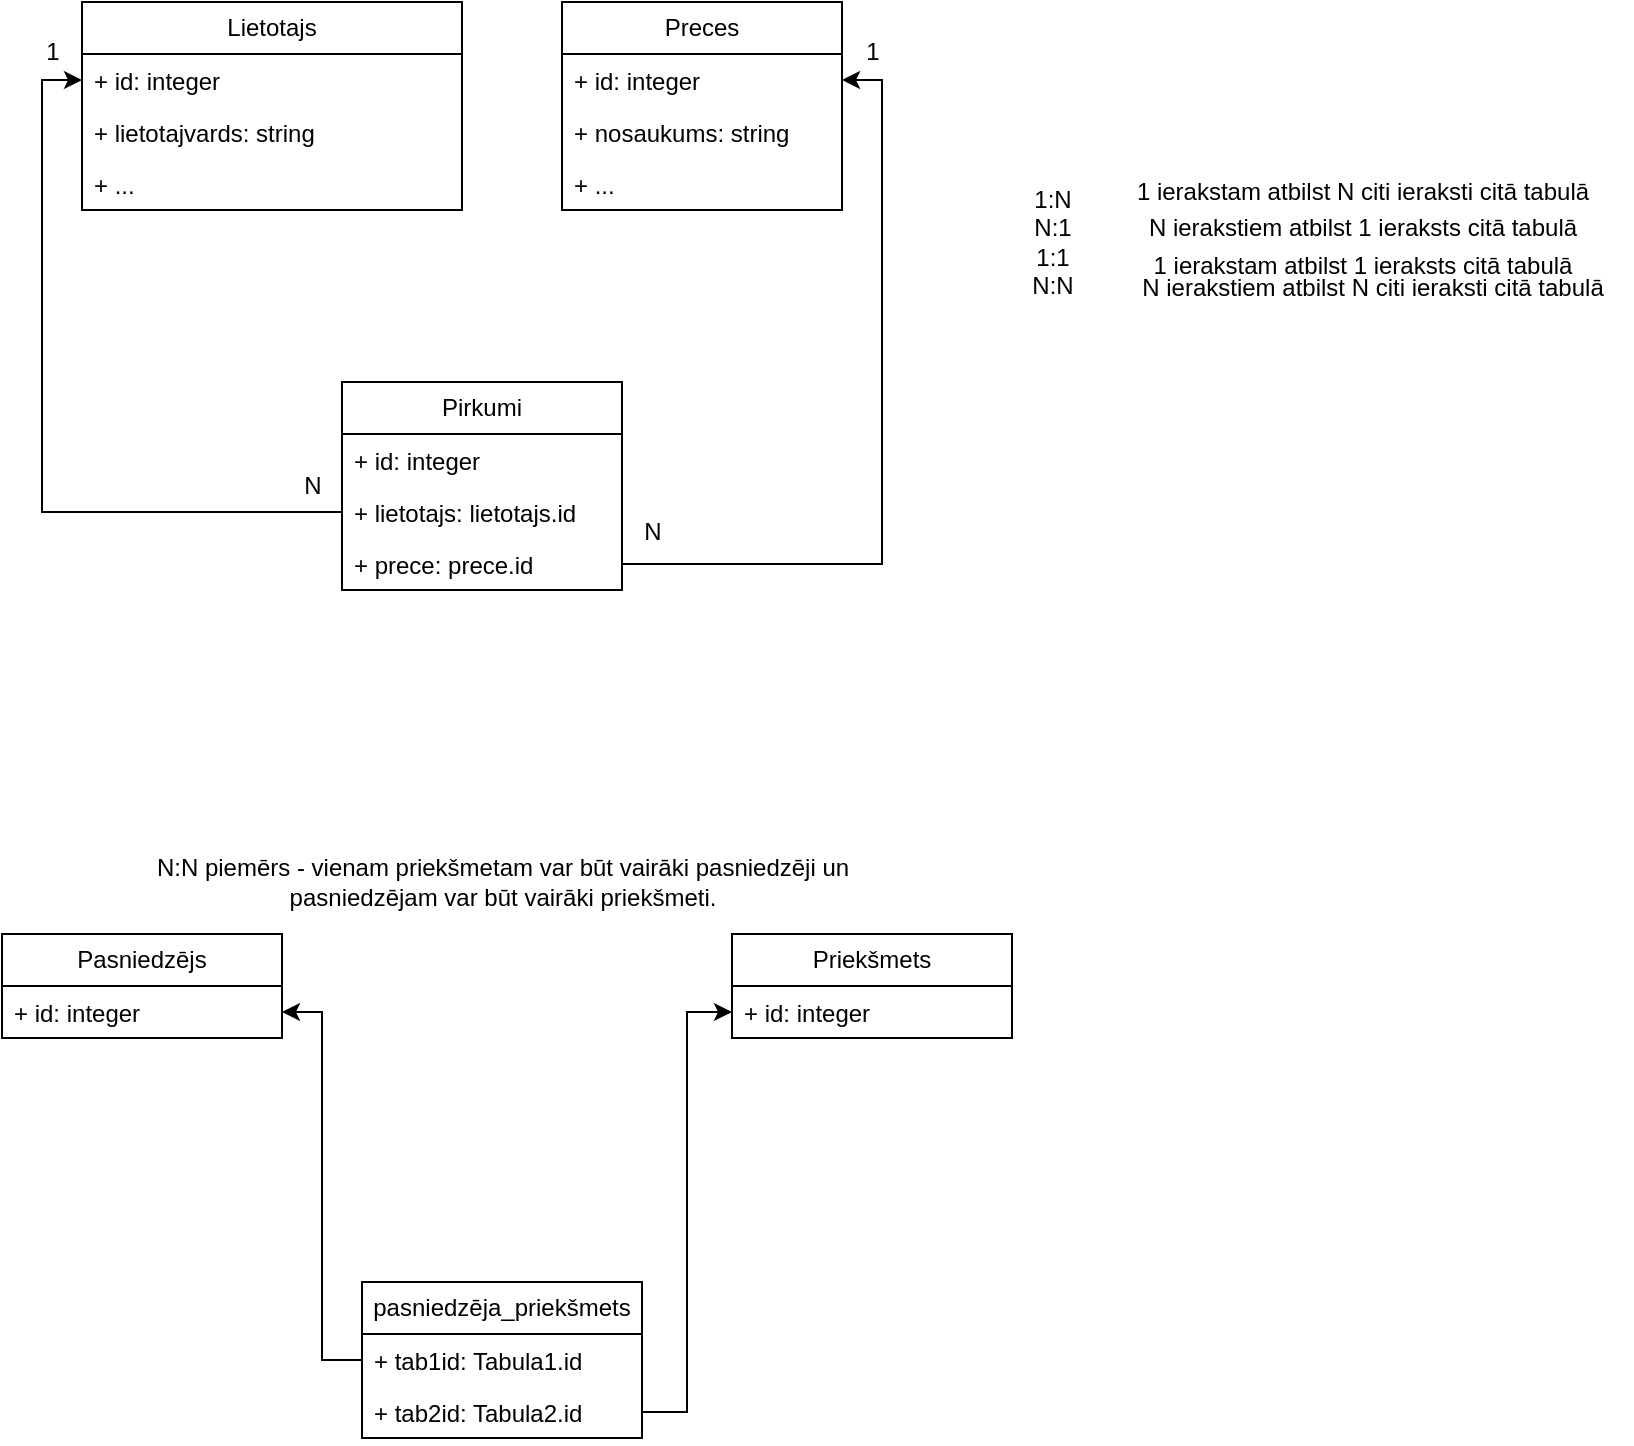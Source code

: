 <mxfile version="24.2.2" type="device">
  <diagram name="Lapa-1" id="FCnR58UEl5PzX6KjhntN">
    <mxGraphModel dx="1274" dy="737" grid="1" gridSize="10" guides="1" tooltips="1" connect="1" arrows="1" fold="1" page="1" pageScale="1" pageWidth="850" pageHeight="1100" math="0" shadow="0">
      <root>
        <mxCell id="0" />
        <mxCell id="1" parent="0" />
        <mxCell id="Qmabm18kxoUuHGqOtzeK-6" value="Lietotajs" style="swimlane;fontStyle=0;childLayout=stackLayout;horizontal=1;startSize=26;fillColor=none;horizontalStack=0;resizeParent=1;resizeParentMax=0;resizeLast=0;collapsible=1;marginBottom=0;whiteSpace=wrap;html=1;" vertex="1" parent="1">
          <mxGeometry x="40" y="80" width="190" height="104" as="geometry" />
        </mxCell>
        <mxCell id="Qmabm18kxoUuHGqOtzeK-7" value="+ id: integer" style="text;strokeColor=none;fillColor=none;align=left;verticalAlign=top;spacingLeft=4;spacingRight=4;overflow=hidden;rotatable=0;points=[[0,0.5],[1,0.5]];portConstraint=eastwest;whiteSpace=wrap;html=1;" vertex="1" parent="Qmabm18kxoUuHGqOtzeK-6">
          <mxGeometry y="26" width="190" height="26" as="geometry" />
        </mxCell>
        <mxCell id="Qmabm18kxoUuHGqOtzeK-8" value="+ lietotajvards: string" style="text;strokeColor=none;fillColor=none;align=left;verticalAlign=top;spacingLeft=4;spacingRight=4;overflow=hidden;rotatable=0;points=[[0,0.5],[1,0.5]];portConstraint=eastwest;whiteSpace=wrap;html=1;" vertex="1" parent="Qmabm18kxoUuHGqOtzeK-6">
          <mxGeometry y="52" width="190" height="26" as="geometry" />
        </mxCell>
        <mxCell id="Qmabm18kxoUuHGqOtzeK-9" value="+ ..." style="text;strokeColor=none;fillColor=none;align=left;verticalAlign=top;spacingLeft=4;spacingRight=4;overflow=hidden;rotatable=0;points=[[0,0.5],[1,0.5]];portConstraint=eastwest;whiteSpace=wrap;html=1;" vertex="1" parent="Qmabm18kxoUuHGqOtzeK-6">
          <mxGeometry y="78" width="190" height="26" as="geometry" />
        </mxCell>
        <mxCell id="Qmabm18kxoUuHGqOtzeK-10" value="Preces" style="swimlane;fontStyle=0;childLayout=stackLayout;horizontal=1;startSize=26;fillColor=none;horizontalStack=0;resizeParent=1;resizeParentMax=0;resizeLast=0;collapsible=1;marginBottom=0;whiteSpace=wrap;html=1;" vertex="1" parent="1">
          <mxGeometry x="280" y="80" width="140" height="104" as="geometry" />
        </mxCell>
        <mxCell id="Qmabm18kxoUuHGqOtzeK-18" value="+ id: integer" style="text;strokeColor=none;fillColor=none;align=left;verticalAlign=top;spacingLeft=4;spacingRight=4;overflow=hidden;rotatable=0;points=[[0,0.5],[1,0.5]];portConstraint=eastwest;whiteSpace=wrap;html=1;" vertex="1" parent="Qmabm18kxoUuHGqOtzeK-10">
          <mxGeometry y="26" width="140" height="26" as="geometry" />
        </mxCell>
        <mxCell id="Qmabm18kxoUuHGqOtzeK-11" value="+ nosaukums: string" style="text;strokeColor=none;fillColor=none;align=left;verticalAlign=top;spacingLeft=4;spacingRight=4;overflow=hidden;rotatable=0;points=[[0,0.5],[1,0.5]];portConstraint=eastwest;whiteSpace=wrap;html=1;" vertex="1" parent="Qmabm18kxoUuHGqOtzeK-10">
          <mxGeometry y="52" width="140" height="26" as="geometry" />
        </mxCell>
        <mxCell id="Qmabm18kxoUuHGqOtzeK-13" value="+ ..." style="text;strokeColor=none;fillColor=none;align=left;verticalAlign=top;spacingLeft=4;spacingRight=4;overflow=hidden;rotatable=0;points=[[0,0.5],[1,0.5]];portConstraint=eastwest;whiteSpace=wrap;html=1;" vertex="1" parent="Qmabm18kxoUuHGqOtzeK-10">
          <mxGeometry y="78" width="140" height="26" as="geometry" />
        </mxCell>
        <mxCell id="Qmabm18kxoUuHGqOtzeK-14" value="Pirkumi" style="swimlane;fontStyle=0;childLayout=stackLayout;horizontal=1;startSize=26;fillColor=none;horizontalStack=0;resizeParent=1;resizeParentMax=0;resizeLast=0;collapsible=1;marginBottom=0;whiteSpace=wrap;html=1;" vertex="1" parent="1">
          <mxGeometry x="170" y="270" width="140" height="104" as="geometry" />
        </mxCell>
        <mxCell id="Qmabm18kxoUuHGqOtzeK-15" value="+ id: integer" style="text;strokeColor=none;fillColor=none;align=left;verticalAlign=top;spacingLeft=4;spacingRight=4;overflow=hidden;rotatable=0;points=[[0,0.5],[1,0.5]];portConstraint=eastwest;whiteSpace=wrap;html=1;" vertex="1" parent="Qmabm18kxoUuHGqOtzeK-14">
          <mxGeometry y="26" width="140" height="26" as="geometry" />
        </mxCell>
        <mxCell id="Qmabm18kxoUuHGqOtzeK-16" value="+ lietotajs: lietotajs.id" style="text;strokeColor=none;fillColor=none;align=left;verticalAlign=top;spacingLeft=4;spacingRight=4;overflow=hidden;rotatable=0;points=[[0,0.5],[1,0.5]];portConstraint=eastwest;whiteSpace=wrap;html=1;" vertex="1" parent="Qmabm18kxoUuHGqOtzeK-14">
          <mxGeometry y="52" width="140" height="26" as="geometry" />
        </mxCell>
        <mxCell id="Qmabm18kxoUuHGqOtzeK-17" value="&lt;div&gt;+ prece: prece.id&lt;/div&gt;&lt;div&gt;&lt;br&gt;&lt;/div&gt;" style="text;strokeColor=none;fillColor=none;align=left;verticalAlign=top;spacingLeft=4;spacingRight=4;overflow=hidden;rotatable=0;points=[[0,0.5],[1,0.5]];portConstraint=eastwest;whiteSpace=wrap;html=1;" vertex="1" parent="Qmabm18kxoUuHGqOtzeK-14">
          <mxGeometry y="78" width="140" height="26" as="geometry" />
        </mxCell>
        <mxCell id="Qmabm18kxoUuHGqOtzeK-19" style="edgeStyle=orthogonalEdgeStyle;rounded=0;orthogonalLoop=1;jettySize=auto;html=1;exitX=0;exitY=0.5;exitDx=0;exitDy=0;entryX=0;entryY=0.5;entryDx=0;entryDy=0;" edge="1" parent="1" source="Qmabm18kxoUuHGqOtzeK-16" target="Qmabm18kxoUuHGqOtzeK-7">
          <mxGeometry relative="1" as="geometry" />
        </mxCell>
        <mxCell id="Qmabm18kxoUuHGqOtzeK-20" style="edgeStyle=orthogonalEdgeStyle;rounded=0;orthogonalLoop=1;jettySize=auto;html=1;exitX=1;exitY=0.5;exitDx=0;exitDy=0;entryX=1;entryY=0.5;entryDx=0;entryDy=0;" edge="1" parent="1" source="Qmabm18kxoUuHGqOtzeK-17" target="Qmabm18kxoUuHGqOtzeK-18">
          <mxGeometry relative="1" as="geometry" />
        </mxCell>
        <mxCell id="Qmabm18kxoUuHGqOtzeK-21" value="1" style="text;html=1;align=center;verticalAlign=middle;resizable=0;points=[];autosize=1;strokeColor=none;fillColor=none;" vertex="1" parent="1">
          <mxGeometry x="420" y="90" width="30" height="30" as="geometry" />
        </mxCell>
        <mxCell id="Qmabm18kxoUuHGqOtzeK-22" value="N" style="text;html=1;align=center;verticalAlign=middle;resizable=0;points=[];autosize=1;strokeColor=none;fillColor=none;" vertex="1" parent="1">
          <mxGeometry x="310" y="330" width="30" height="30" as="geometry" />
        </mxCell>
        <mxCell id="Qmabm18kxoUuHGqOtzeK-24" value="1" style="text;html=1;align=center;verticalAlign=middle;resizable=0;points=[];autosize=1;strokeColor=none;fillColor=none;" vertex="1" parent="1">
          <mxGeometry x="10" y="90" width="30" height="30" as="geometry" />
        </mxCell>
        <mxCell id="Qmabm18kxoUuHGqOtzeK-25" value="N" style="text;html=1;align=center;verticalAlign=middle;resizable=0;points=[];autosize=1;strokeColor=none;fillColor=none;" vertex="1" parent="1">
          <mxGeometry x="140" y="307" width="30" height="30" as="geometry" />
        </mxCell>
        <mxCell id="Qmabm18kxoUuHGqOtzeK-26" value="&lt;div&gt;1:N&lt;/div&gt;&lt;div&gt;N:1&lt;/div&gt;&lt;div&gt;1:1&lt;/div&gt;&lt;div&gt;N:N&lt;br&gt;&lt;/div&gt;" style="text;html=1;align=center;verticalAlign=middle;resizable=0;points=[];autosize=1;strokeColor=none;fillColor=none;" vertex="1" parent="1">
          <mxGeometry x="505" y="165" width="40" height="70" as="geometry" />
        </mxCell>
        <mxCell id="Qmabm18kxoUuHGqOtzeK-28" value="1 ierakstam atbilst N citi ieraksti citā tabulā" style="text;html=1;align=center;verticalAlign=middle;resizable=0;points=[];autosize=1;strokeColor=none;fillColor=none;" vertex="1" parent="1">
          <mxGeometry x="555" y="160" width="250" height="30" as="geometry" />
        </mxCell>
        <mxCell id="Qmabm18kxoUuHGqOtzeK-29" value="N ierakstiem atbilst 1 ieraksts citā tabulā" style="text;html=1;align=center;verticalAlign=middle;resizable=0;points=[];autosize=1;strokeColor=none;fillColor=none;" vertex="1" parent="1">
          <mxGeometry x="560" y="178" width="240" height="30" as="geometry" />
        </mxCell>
        <mxCell id="Qmabm18kxoUuHGqOtzeK-30" value="1 ierakstam atbilst 1 ieraksts citā tabulā" style="text;html=1;align=center;verticalAlign=middle;resizable=0;points=[];autosize=1;strokeColor=none;fillColor=none;" vertex="1" parent="1">
          <mxGeometry x="560" y="197" width="240" height="30" as="geometry" />
        </mxCell>
        <mxCell id="Qmabm18kxoUuHGqOtzeK-31" value="N ierakstiem atbilst N citi ieraksti citā tabulā" style="text;html=1;align=center;verticalAlign=middle;resizable=0;points=[];autosize=1;strokeColor=none;fillColor=none;" vertex="1" parent="1">
          <mxGeometry x="555" y="208" width="260" height="30" as="geometry" />
        </mxCell>
        <mxCell id="Qmabm18kxoUuHGqOtzeK-36" value="Pasniedzējs" style="swimlane;fontStyle=0;childLayout=stackLayout;horizontal=1;startSize=26;fillColor=none;horizontalStack=0;resizeParent=1;resizeParentMax=0;resizeLast=0;collapsible=1;marginBottom=0;whiteSpace=wrap;html=1;" vertex="1" parent="1">
          <mxGeometry y="546" width="140" height="52" as="geometry" />
        </mxCell>
        <mxCell id="Qmabm18kxoUuHGqOtzeK-37" value="+ id: integer" style="text;strokeColor=none;fillColor=none;align=left;verticalAlign=top;spacingLeft=4;spacingRight=4;overflow=hidden;rotatable=0;points=[[0,0.5],[1,0.5]];portConstraint=eastwest;whiteSpace=wrap;html=1;" vertex="1" parent="Qmabm18kxoUuHGqOtzeK-36">
          <mxGeometry y="26" width="140" height="26" as="geometry" />
        </mxCell>
        <mxCell id="Qmabm18kxoUuHGqOtzeK-40" value="Priekšmets" style="swimlane;fontStyle=0;childLayout=stackLayout;horizontal=1;startSize=26;fillColor=none;horizontalStack=0;resizeParent=1;resizeParentMax=0;resizeLast=0;collapsible=1;marginBottom=0;whiteSpace=wrap;html=1;" vertex="1" parent="1">
          <mxGeometry x="365" y="546" width="140" height="52" as="geometry" />
        </mxCell>
        <mxCell id="Qmabm18kxoUuHGqOtzeK-48" value="+ id: integer" style="text;strokeColor=none;fillColor=none;align=left;verticalAlign=top;spacingLeft=4;spacingRight=4;overflow=hidden;rotatable=0;points=[[0,0.5],[1,0.5]];portConstraint=eastwest;whiteSpace=wrap;html=1;" vertex="1" parent="Qmabm18kxoUuHGqOtzeK-40">
          <mxGeometry y="26" width="140" height="26" as="geometry" />
        </mxCell>
        <mxCell id="Qmabm18kxoUuHGqOtzeK-44" value="pasniedzēja_priekšmets" style="swimlane;fontStyle=0;childLayout=stackLayout;horizontal=1;startSize=26;fillColor=none;horizontalStack=0;resizeParent=1;resizeParentMax=0;resizeLast=0;collapsible=1;marginBottom=0;whiteSpace=wrap;html=1;" vertex="1" parent="1">
          <mxGeometry x="180" y="720" width="140" height="78" as="geometry" />
        </mxCell>
        <mxCell id="Qmabm18kxoUuHGqOtzeK-45" value="+ tab1id: Tabula1.id" style="text;strokeColor=none;fillColor=none;align=left;verticalAlign=top;spacingLeft=4;spacingRight=4;overflow=hidden;rotatable=0;points=[[0,0.5],[1,0.5]];portConstraint=eastwest;whiteSpace=wrap;html=1;" vertex="1" parent="Qmabm18kxoUuHGqOtzeK-44">
          <mxGeometry y="26" width="140" height="26" as="geometry" />
        </mxCell>
        <mxCell id="Qmabm18kxoUuHGqOtzeK-49" value="+ tab2id: Tabula2.id" style="text;strokeColor=none;fillColor=none;align=left;verticalAlign=top;spacingLeft=4;spacingRight=4;overflow=hidden;rotatable=0;points=[[0,0.5],[1,0.5]];portConstraint=eastwest;whiteSpace=wrap;html=1;" vertex="1" parent="Qmabm18kxoUuHGqOtzeK-44">
          <mxGeometry y="52" width="140" height="26" as="geometry" />
        </mxCell>
        <mxCell id="Qmabm18kxoUuHGqOtzeK-50" style="edgeStyle=orthogonalEdgeStyle;rounded=0;orthogonalLoop=1;jettySize=auto;html=1;exitX=0;exitY=0.5;exitDx=0;exitDy=0;entryX=1;entryY=0.5;entryDx=0;entryDy=0;" edge="1" parent="1" source="Qmabm18kxoUuHGqOtzeK-45" target="Qmabm18kxoUuHGqOtzeK-37">
          <mxGeometry relative="1" as="geometry" />
        </mxCell>
        <mxCell id="Qmabm18kxoUuHGqOtzeK-51" style="edgeStyle=orthogonalEdgeStyle;rounded=0;orthogonalLoop=1;jettySize=auto;html=1;exitX=1;exitY=0.5;exitDx=0;exitDy=0;entryX=0;entryY=0.5;entryDx=0;entryDy=0;" edge="1" parent="1" source="Qmabm18kxoUuHGqOtzeK-49" target="Qmabm18kxoUuHGqOtzeK-48">
          <mxGeometry relative="1" as="geometry" />
        </mxCell>
        <mxCell id="Qmabm18kxoUuHGqOtzeK-59" value="N:N piemērs - vienam priekšmetam var būt vairāki pasniedzēji un&lt;br&gt;pasniedzējam var būt vairāki priekšmeti." style="text;html=1;align=center;verticalAlign=middle;resizable=0;points=[];autosize=1;strokeColor=none;fillColor=none;" vertex="1" parent="1">
          <mxGeometry x="70" y="500" width="360" height="40" as="geometry" />
        </mxCell>
      </root>
    </mxGraphModel>
  </diagram>
</mxfile>
